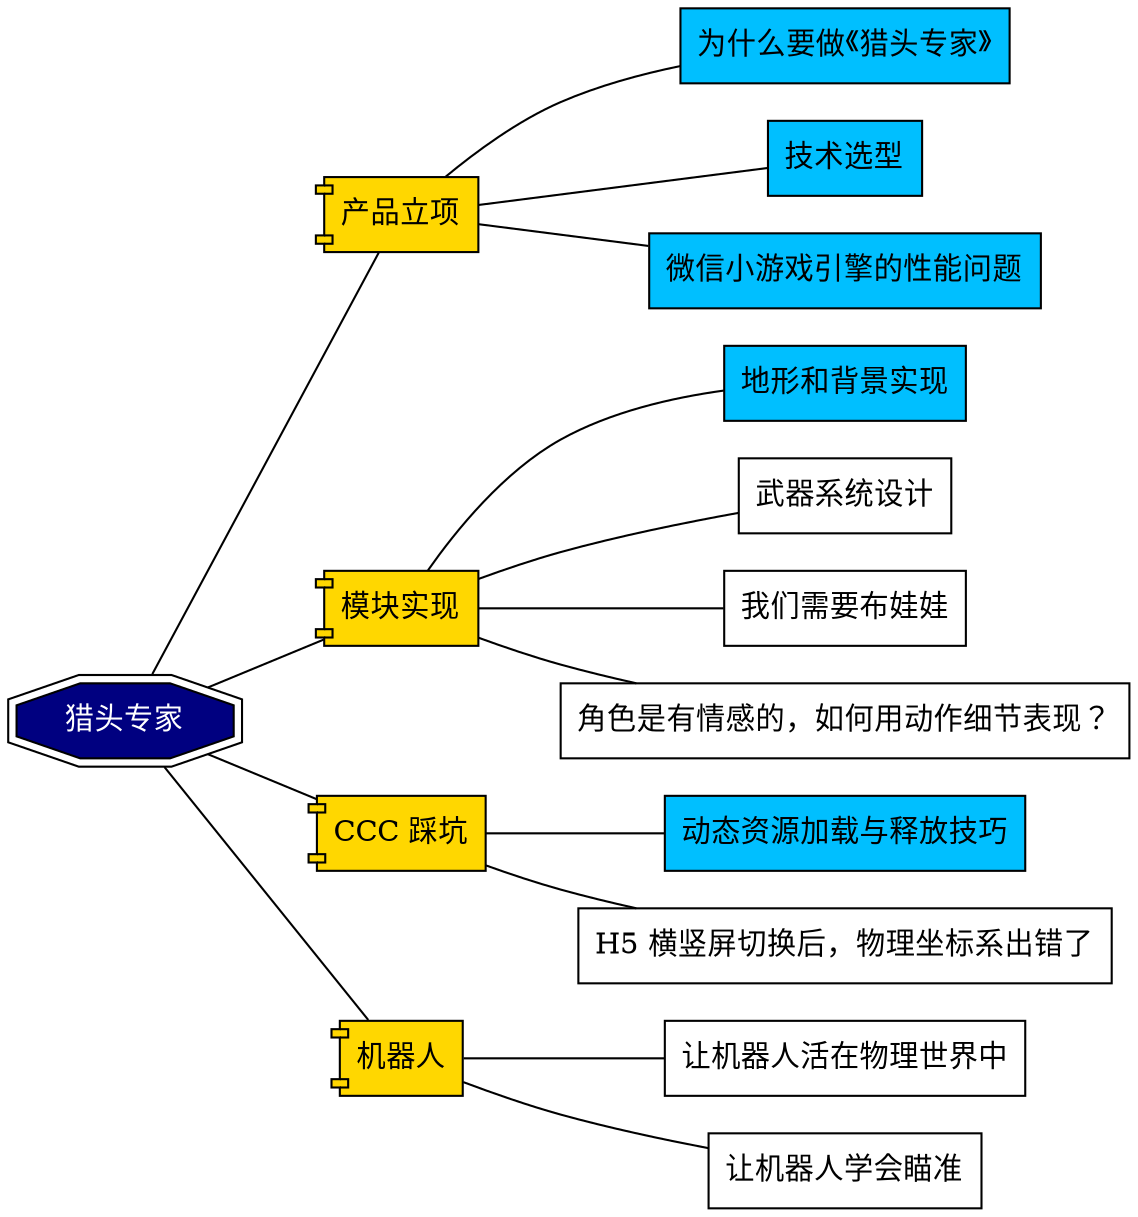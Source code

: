 graph {
    graph[rankdir="LR"]
    node[shape=rect]

    name[label=猎头专家,shape=doubleoctagon,style=filled,fillcolor=navy,fontcolor=white]

    {
        node[shape=component,style=filled,fillcolor=gold]
        product[label=产品立项]
        module[label=模块实现]
        ccc[label="CCC 踩坑"]
        robot[label=机器人]
    }

    name -- product
    name -- ccc
    name -- module
    name -- robot

    {
        node[shape=rect,style=filled,fillcolor=white]
        product -- {
            node[fillcolor=deepskyblue]
            为什么要做《猎头专家》
            技术选型
            微信小游戏引擎的性能问题
        }
        module -- {
            地形和背景实现[fillcolor=deepskyblue]
            武器系统设计
            我们需要布娃娃
            角色是有情感的，如何用动作细节表现？
        }
        robot -- {
            让机器人活在物理世界中
            让机器人学会瞄准
        }
        ccc -- {
            动态资源加载与释放技巧[fillcolor=deepskyblue,url="https://zengrong.net"]
            "H5 横竖屏切换后，物理坐标系出错了"
        }
    }
}